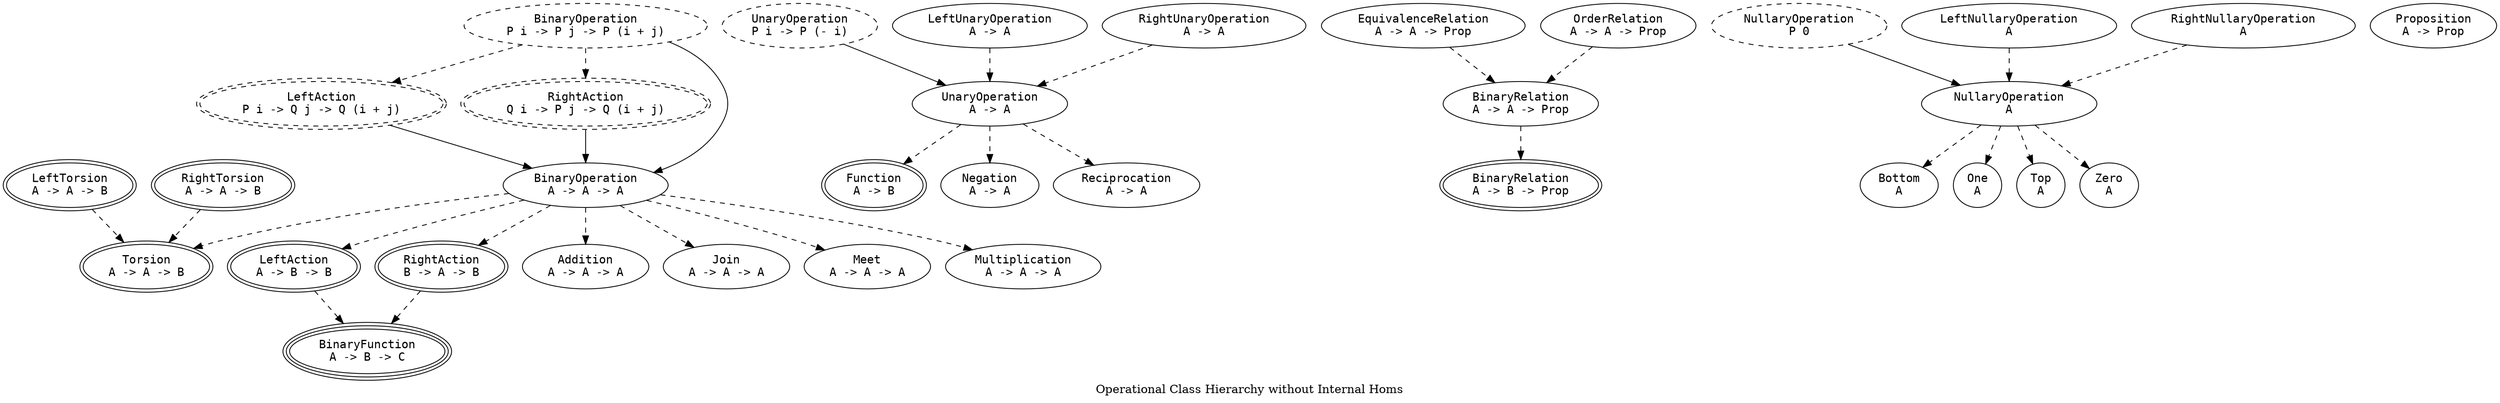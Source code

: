 digraph Has {
  label = "Operational Class Hierarchy without Internal Homs"

  node [fontname = monospace]

  subgraph Three {
    label = "ThreeSorted"

    node [peripheries = 3]

    BinFn [label = "BinaryFunction\nA -> B -> C"]
  }

  subgraph Two {
    label = "TwoSorted"

    node [peripheries = 2]

    subgraph TwoGrd {
      label = "Graded"

      node [style = dashed]

      GrdLAct [label = "LeftAction\nP i -> Q j -> Q (i + j)"]
      GrdRAct [label = "RightAction\nQ i -> P j -> Q (i + j)"]
    }

    Fn [label = "Function\nA -> B"]
    LAct [label = "LeftAction\nA -> B -> B"]
    LTor [label = "LeftTorsion\nA -> A -> B"]
    RAct [label = "RightAction\nB -> A -> B"]
    RTor [label = "RightTorsion\nA -> A -> B"]
    Tor [label = "Torsion\nA -> A -> B"]
    TwoBinRel [label = "BinaryRelation\nA -> B -> Prop"]
  }

  subgraph One {
    label = "OneSorted"

    subgraph OneGrd {
      label = "Graded"

      node [style = dashed]

      GrdBinOp [label = "BinaryOperation\nP i -> P j -> P (i + j)"]
      GrdNullOp [label = "NullaryOperation\nP 0"]
      GrdUnOp [label = "UnaryOperation\nP i -> P (- i)"]
    }

    Add [label = "Addition\nA -> A -> A"]
    BinOp [label = "BinaryOperation\nA -> A -> A"]
    BinRel [label = "BinaryRelation\nA -> A -> Prop"]
    Bot [label = "Bottom\nA"]
    EqRel [label = "EquivalenceRelation\nA -> A -> Prop"]
    Join [label = "Join\nA -> A -> A"]
    LNullOp [label = "LeftNullaryOperation\nA"]
    LUnOp [label = "LeftUnaryOperation\nA -> A"]
    Meet [label = "Meet\nA -> A -> A"]
    Mul [label = "Multiplication\nA -> A -> A"]
    Neg [label = "Negation\nA -> A"]
    NullOp [label = "NullaryOperation\nA"]
    One [label = "One\nA"]
    OrdRel [label = "OrderRelation\nA -> A -> Prop"]
    Prop [label = "Proposition\nA -> Prop"]
    RNullOp [label = "RightNullaryOperation\nA"]
    RUnOp [label = "RightUnaryOperation\nA -> A"]
    Recip [label = "Reciprocation\nA -> A"]
    Top [label = "Top\nA"]
    UnOp [label = "UnaryOperation\nA -> A"]
    Zero [label = "Zero\nA"]
  }

  node [fillcolor = violet, style = filled]

  GrdBinOp -> BinOp
  GrdLAct -> BinOp
  GrdNullOp -> NullOp
  GrdRAct -> BinOp
  GrdUnOp -> UnOp

  edge [style = dashed]

  BinOp -> Add
  BinOp -> Join
  BinOp -> LAct
  BinOp -> Meet
  BinOp -> Mul
  BinOp -> RAct
  BinOp -> Tor
  BinRel -> TwoBinRel
  EqRel -> BinRel
  GrdBinOp -> GrdLAct
  GrdBinOp -> GrdRAct
  LAct -> BinFn
  LNullOp -> NullOp
  LTor -> Tor
  LUnOp -> UnOp
  NullOp -> Bot
  NullOp -> One
  NullOp -> Top
  NullOp -> Zero
  OrdRel -> BinRel
  RAct -> BinFn
  RNullOp -> NullOp
  RTor -> Tor
  RUnOp -> UnOp
  UnOp -> Fn
  UnOp -> Neg
  UnOp -> Recip
}
